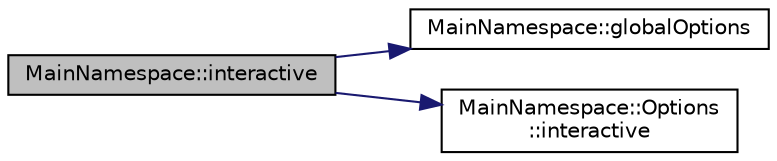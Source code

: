 digraph "MainNamespace::interactive"
{
 // INTERACTIVE_SVG=YES
 // LATEX_PDF_SIZE
  edge [fontname="Helvetica",fontsize="10",labelfontname="Helvetica",labelfontsize="10"];
  node [fontname="Helvetica",fontsize="10",shape=record];
  rankdir="LR";
  Node1 [label="MainNamespace::interactive",height=0.2,width=0.4,color="black", fillcolor="grey75", style="filled", fontcolor="black",tooltip=" "];
  Node1 -> Node2 [color="midnightblue",fontsize="10",style="solid",fontname="Helvetica"];
  Node2 [label="MainNamespace::globalOptions",height=0.2,width=0.4,color="black", fillcolor="white", style="filled",URL="$namespace_main_namespace.html#a6fd76e14adc7d23a9822334cb389b369",tooltip=" "];
  Node1 -> Node3 [color="midnightblue",fontsize="10",style="solid",fontname="Helvetica"];
  Node3 [label="MainNamespace::Options\l::interactive",height=0.2,width=0.4,color="black", fillcolor="white", style="filled",URL="$struct_main_namespace_1_1_options.html#a5aa9f40de7b3144cf8f4f88ff2867654",tooltip=" "];
}
